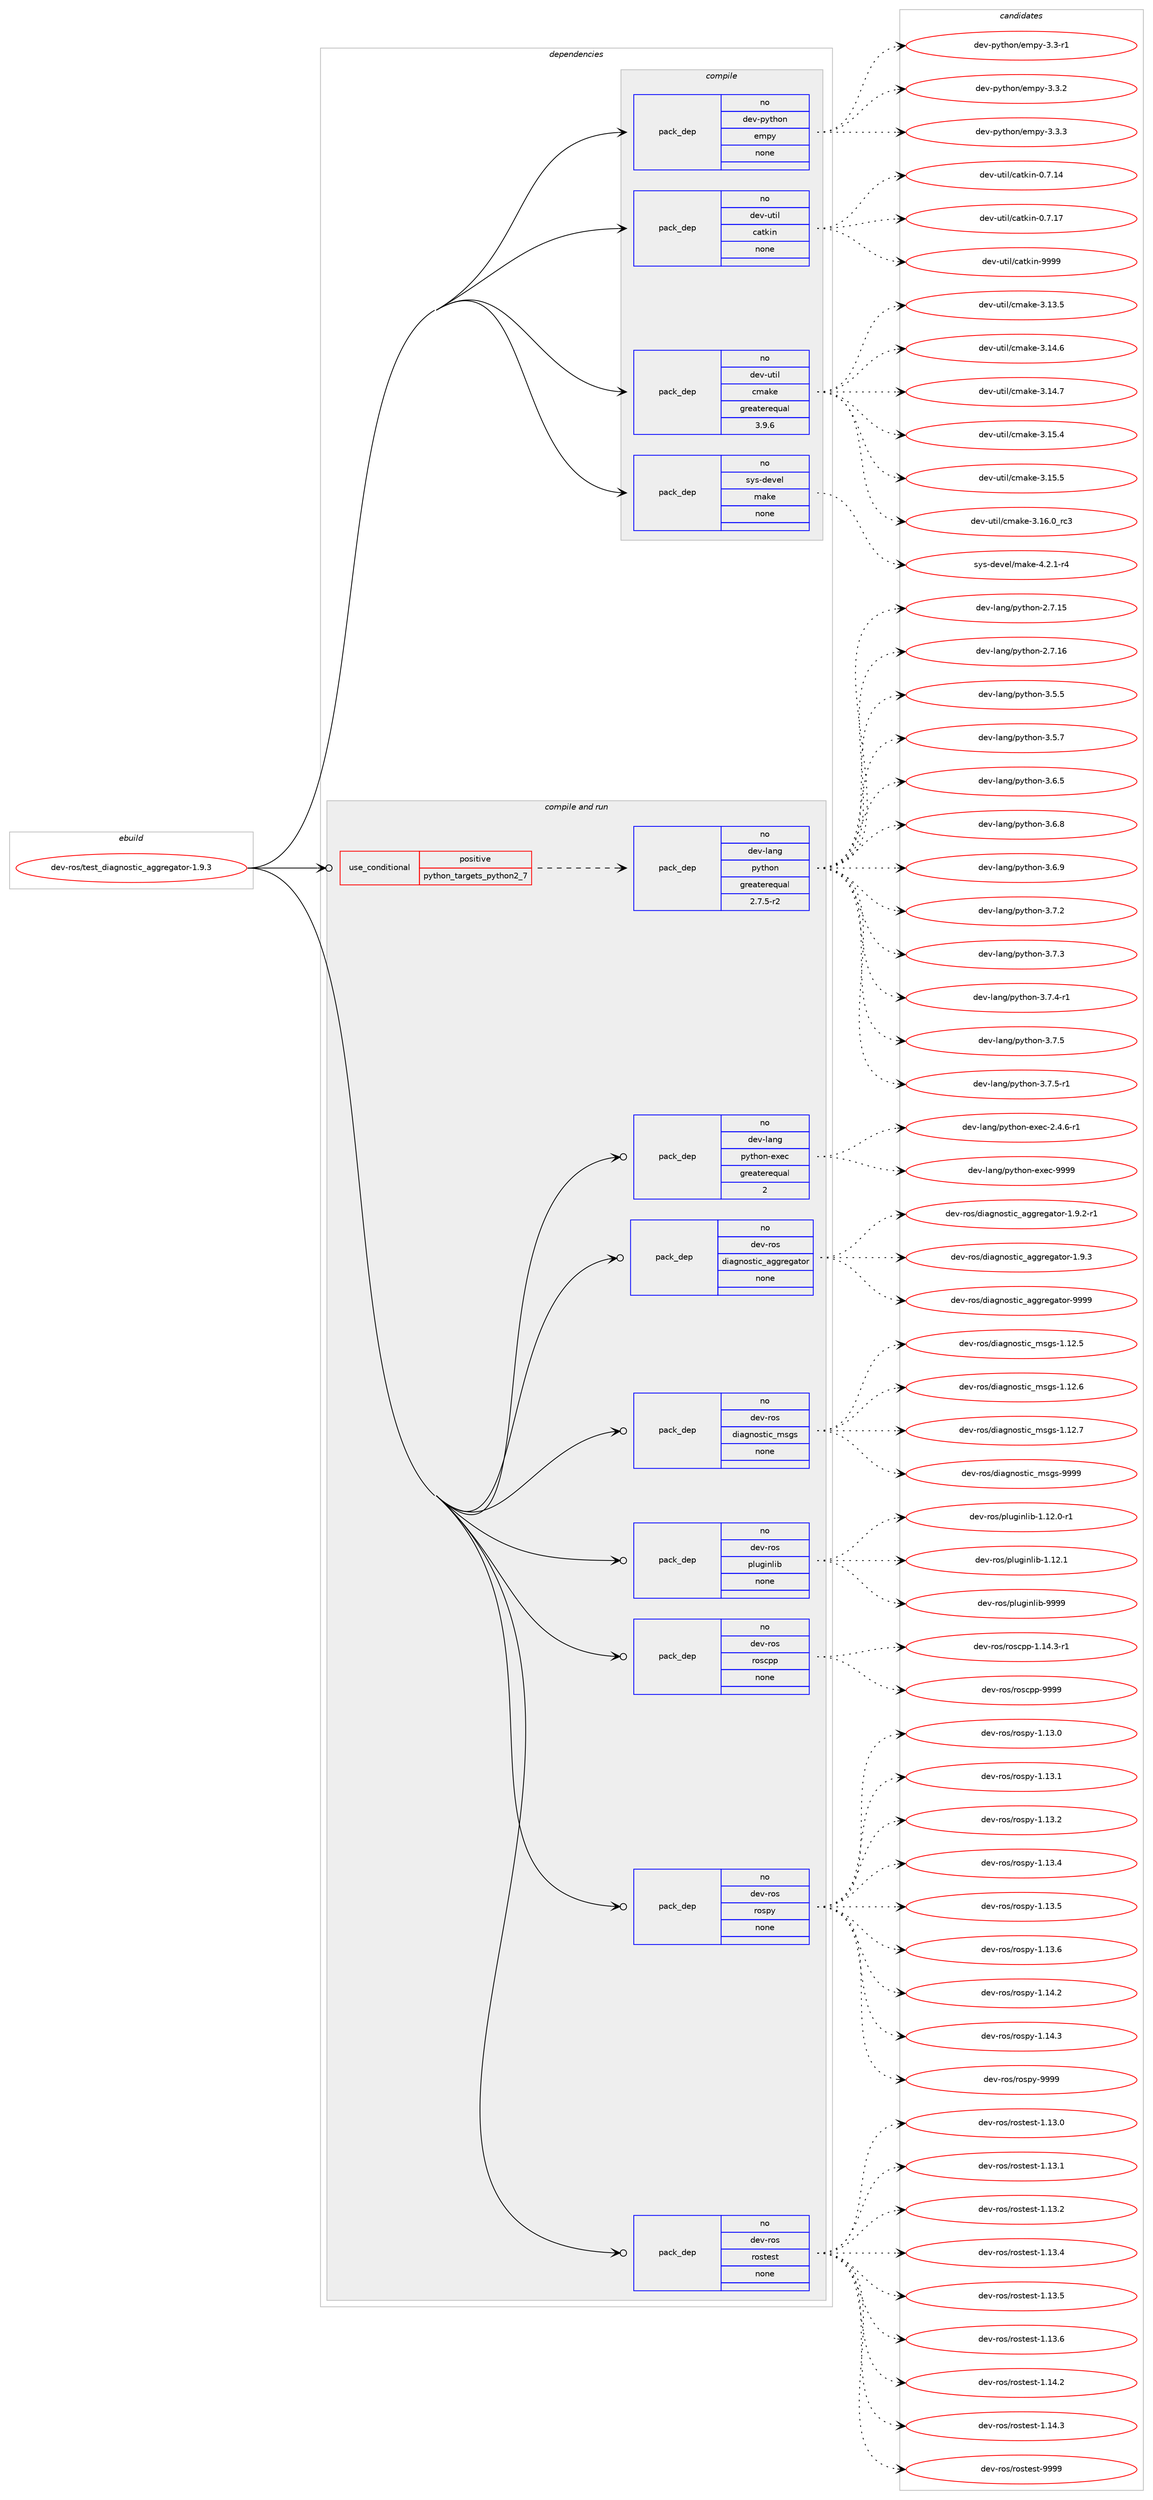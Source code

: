 digraph prolog {

# *************
# Graph options
# *************

newrank=true;
concentrate=true;
compound=true;
graph [rankdir=LR,fontname=Helvetica,fontsize=10,ranksep=1.5];#, ranksep=2.5, nodesep=0.2];
edge  [arrowhead=vee];
node  [fontname=Helvetica,fontsize=10];

# **********
# The ebuild
# **********

subgraph cluster_leftcol {
color=gray;
rank=same;
label=<<i>ebuild</i>>;
id [label="dev-ros/test_diagnostic_aggregator-1.9.3", color=red, width=4, href="../dev-ros/test_diagnostic_aggregator-1.9.3.svg"];
}

# ****************
# The dependencies
# ****************

subgraph cluster_midcol {
color=gray;
label=<<i>dependencies</i>>;
subgraph cluster_compile {
fillcolor="#eeeeee";
style=filled;
label=<<i>compile</i>>;
subgraph pack500546 {
dependency668065 [label=<<TABLE BORDER="0" CELLBORDER="1" CELLSPACING="0" CELLPADDING="4" WIDTH="220"><TR><TD ROWSPAN="6" CELLPADDING="30">pack_dep</TD></TR><TR><TD WIDTH="110">no</TD></TR><TR><TD>dev-python</TD></TR><TR><TD>empy</TD></TR><TR><TD>none</TD></TR><TR><TD></TD></TR></TABLE>>, shape=none, color=blue];
}
id:e -> dependency668065:w [weight=20,style="solid",arrowhead="vee"];
subgraph pack500547 {
dependency668066 [label=<<TABLE BORDER="0" CELLBORDER="1" CELLSPACING="0" CELLPADDING="4" WIDTH="220"><TR><TD ROWSPAN="6" CELLPADDING="30">pack_dep</TD></TR><TR><TD WIDTH="110">no</TD></TR><TR><TD>dev-util</TD></TR><TR><TD>catkin</TD></TR><TR><TD>none</TD></TR><TR><TD></TD></TR></TABLE>>, shape=none, color=blue];
}
id:e -> dependency668066:w [weight=20,style="solid",arrowhead="vee"];
subgraph pack500548 {
dependency668067 [label=<<TABLE BORDER="0" CELLBORDER="1" CELLSPACING="0" CELLPADDING="4" WIDTH="220"><TR><TD ROWSPAN="6" CELLPADDING="30">pack_dep</TD></TR><TR><TD WIDTH="110">no</TD></TR><TR><TD>dev-util</TD></TR><TR><TD>cmake</TD></TR><TR><TD>greaterequal</TD></TR><TR><TD>3.9.6</TD></TR></TABLE>>, shape=none, color=blue];
}
id:e -> dependency668067:w [weight=20,style="solid",arrowhead="vee"];
subgraph pack500549 {
dependency668068 [label=<<TABLE BORDER="0" CELLBORDER="1" CELLSPACING="0" CELLPADDING="4" WIDTH="220"><TR><TD ROWSPAN="6" CELLPADDING="30">pack_dep</TD></TR><TR><TD WIDTH="110">no</TD></TR><TR><TD>sys-devel</TD></TR><TR><TD>make</TD></TR><TR><TD>none</TD></TR><TR><TD></TD></TR></TABLE>>, shape=none, color=blue];
}
id:e -> dependency668068:w [weight=20,style="solid",arrowhead="vee"];
}
subgraph cluster_compileandrun {
fillcolor="#eeeeee";
style=filled;
label=<<i>compile and run</i>>;
subgraph cond155613 {
dependency668069 [label=<<TABLE BORDER="0" CELLBORDER="1" CELLSPACING="0" CELLPADDING="4"><TR><TD ROWSPAN="3" CELLPADDING="10">use_conditional</TD></TR><TR><TD>positive</TD></TR><TR><TD>python_targets_python2_7</TD></TR></TABLE>>, shape=none, color=red];
subgraph pack500550 {
dependency668070 [label=<<TABLE BORDER="0" CELLBORDER="1" CELLSPACING="0" CELLPADDING="4" WIDTH="220"><TR><TD ROWSPAN="6" CELLPADDING="30">pack_dep</TD></TR><TR><TD WIDTH="110">no</TD></TR><TR><TD>dev-lang</TD></TR><TR><TD>python</TD></TR><TR><TD>greaterequal</TD></TR><TR><TD>2.7.5-r2</TD></TR></TABLE>>, shape=none, color=blue];
}
dependency668069:e -> dependency668070:w [weight=20,style="dashed",arrowhead="vee"];
}
id:e -> dependency668069:w [weight=20,style="solid",arrowhead="odotvee"];
subgraph pack500551 {
dependency668071 [label=<<TABLE BORDER="0" CELLBORDER="1" CELLSPACING="0" CELLPADDING="4" WIDTH="220"><TR><TD ROWSPAN="6" CELLPADDING="30">pack_dep</TD></TR><TR><TD WIDTH="110">no</TD></TR><TR><TD>dev-lang</TD></TR><TR><TD>python-exec</TD></TR><TR><TD>greaterequal</TD></TR><TR><TD>2</TD></TR></TABLE>>, shape=none, color=blue];
}
id:e -> dependency668071:w [weight=20,style="solid",arrowhead="odotvee"];
subgraph pack500552 {
dependency668072 [label=<<TABLE BORDER="0" CELLBORDER="1" CELLSPACING="0" CELLPADDING="4" WIDTH="220"><TR><TD ROWSPAN="6" CELLPADDING="30">pack_dep</TD></TR><TR><TD WIDTH="110">no</TD></TR><TR><TD>dev-ros</TD></TR><TR><TD>diagnostic_aggregator</TD></TR><TR><TD>none</TD></TR><TR><TD></TD></TR></TABLE>>, shape=none, color=blue];
}
id:e -> dependency668072:w [weight=20,style="solid",arrowhead="odotvee"];
subgraph pack500553 {
dependency668073 [label=<<TABLE BORDER="0" CELLBORDER="1" CELLSPACING="0" CELLPADDING="4" WIDTH="220"><TR><TD ROWSPAN="6" CELLPADDING="30">pack_dep</TD></TR><TR><TD WIDTH="110">no</TD></TR><TR><TD>dev-ros</TD></TR><TR><TD>diagnostic_msgs</TD></TR><TR><TD>none</TD></TR><TR><TD></TD></TR></TABLE>>, shape=none, color=blue];
}
id:e -> dependency668073:w [weight=20,style="solid",arrowhead="odotvee"];
subgraph pack500554 {
dependency668074 [label=<<TABLE BORDER="0" CELLBORDER="1" CELLSPACING="0" CELLPADDING="4" WIDTH="220"><TR><TD ROWSPAN="6" CELLPADDING="30">pack_dep</TD></TR><TR><TD WIDTH="110">no</TD></TR><TR><TD>dev-ros</TD></TR><TR><TD>pluginlib</TD></TR><TR><TD>none</TD></TR><TR><TD></TD></TR></TABLE>>, shape=none, color=blue];
}
id:e -> dependency668074:w [weight=20,style="solid",arrowhead="odotvee"];
subgraph pack500555 {
dependency668075 [label=<<TABLE BORDER="0" CELLBORDER="1" CELLSPACING="0" CELLPADDING="4" WIDTH="220"><TR><TD ROWSPAN="6" CELLPADDING="30">pack_dep</TD></TR><TR><TD WIDTH="110">no</TD></TR><TR><TD>dev-ros</TD></TR><TR><TD>roscpp</TD></TR><TR><TD>none</TD></TR><TR><TD></TD></TR></TABLE>>, shape=none, color=blue];
}
id:e -> dependency668075:w [weight=20,style="solid",arrowhead="odotvee"];
subgraph pack500556 {
dependency668076 [label=<<TABLE BORDER="0" CELLBORDER="1" CELLSPACING="0" CELLPADDING="4" WIDTH="220"><TR><TD ROWSPAN="6" CELLPADDING="30">pack_dep</TD></TR><TR><TD WIDTH="110">no</TD></TR><TR><TD>dev-ros</TD></TR><TR><TD>rospy</TD></TR><TR><TD>none</TD></TR><TR><TD></TD></TR></TABLE>>, shape=none, color=blue];
}
id:e -> dependency668076:w [weight=20,style="solid",arrowhead="odotvee"];
subgraph pack500557 {
dependency668077 [label=<<TABLE BORDER="0" CELLBORDER="1" CELLSPACING="0" CELLPADDING="4" WIDTH="220"><TR><TD ROWSPAN="6" CELLPADDING="30">pack_dep</TD></TR><TR><TD WIDTH="110">no</TD></TR><TR><TD>dev-ros</TD></TR><TR><TD>rostest</TD></TR><TR><TD>none</TD></TR><TR><TD></TD></TR></TABLE>>, shape=none, color=blue];
}
id:e -> dependency668077:w [weight=20,style="solid",arrowhead="odotvee"];
}
subgraph cluster_run {
fillcolor="#eeeeee";
style=filled;
label=<<i>run</i>>;
}
}

# **************
# The candidates
# **************

subgraph cluster_choices {
rank=same;
color=gray;
label=<<i>candidates</i>>;

subgraph choice500546 {
color=black;
nodesep=1;
choice1001011184511212111610411111047101109112121455146514511449 [label="dev-python/empy-3.3-r1", color=red, width=4,href="../dev-python/empy-3.3-r1.svg"];
choice1001011184511212111610411111047101109112121455146514650 [label="dev-python/empy-3.3.2", color=red, width=4,href="../dev-python/empy-3.3.2.svg"];
choice1001011184511212111610411111047101109112121455146514651 [label="dev-python/empy-3.3.3", color=red, width=4,href="../dev-python/empy-3.3.3.svg"];
dependency668065:e -> choice1001011184511212111610411111047101109112121455146514511449:w [style=dotted,weight="100"];
dependency668065:e -> choice1001011184511212111610411111047101109112121455146514650:w [style=dotted,weight="100"];
dependency668065:e -> choice1001011184511212111610411111047101109112121455146514651:w [style=dotted,weight="100"];
}
subgraph choice500547 {
color=black;
nodesep=1;
choice1001011184511711610510847999711610710511045484655464952 [label="dev-util/catkin-0.7.14", color=red, width=4,href="../dev-util/catkin-0.7.14.svg"];
choice1001011184511711610510847999711610710511045484655464955 [label="dev-util/catkin-0.7.17", color=red, width=4,href="../dev-util/catkin-0.7.17.svg"];
choice100101118451171161051084799971161071051104557575757 [label="dev-util/catkin-9999", color=red, width=4,href="../dev-util/catkin-9999.svg"];
dependency668066:e -> choice1001011184511711610510847999711610710511045484655464952:w [style=dotted,weight="100"];
dependency668066:e -> choice1001011184511711610510847999711610710511045484655464955:w [style=dotted,weight="100"];
dependency668066:e -> choice100101118451171161051084799971161071051104557575757:w [style=dotted,weight="100"];
}
subgraph choice500548 {
color=black;
nodesep=1;
choice1001011184511711610510847991099710710145514649514653 [label="dev-util/cmake-3.13.5", color=red, width=4,href="../dev-util/cmake-3.13.5.svg"];
choice1001011184511711610510847991099710710145514649524654 [label="dev-util/cmake-3.14.6", color=red, width=4,href="../dev-util/cmake-3.14.6.svg"];
choice1001011184511711610510847991099710710145514649524655 [label="dev-util/cmake-3.14.7", color=red, width=4,href="../dev-util/cmake-3.14.7.svg"];
choice1001011184511711610510847991099710710145514649534652 [label="dev-util/cmake-3.15.4", color=red, width=4,href="../dev-util/cmake-3.15.4.svg"];
choice1001011184511711610510847991099710710145514649534653 [label="dev-util/cmake-3.15.5", color=red, width=4,href="../dev-util/cmake-3.15.5.svg"];
choice1001011184511711610510847991099710710145514649544648951149951 [label="dev-util/cmake-3.16.0_rc3", color=red, width=4,href="../dev-util/cmake-3.16.0_rc3.svg"];
dependency668067:e -> choice1001011184511711610510847991099710710145514649514653:w [style=dotted,weight="100"];
dependency668067:e -> choice1001011184511711610510847991099710710145514649524654:w [style=dotted,weight="100"];
dependency668067:e -> choice1001011184511711610510847991099710710145514649524655:w [style=dotted,weight="100"];
dependency668067:e -> choice1001011184511711610510847991099710710145514649534652:w [style=dotted,weight="100"];
dependency668067:e -> choice1001011184511711610510847991099710710145514649534653:w [style=dotted,weight="100"];
dependency668067:e -> choice1001011184511711610510847991099710710145514649544648951149951:w [style=dotted,weight="100"];
}
subgraph choice500549 {
color=black;
nodesep=1;
choice1151211154510010111810110847109971071014552465046494511452 [label="sys-devel/make-4.2.1-r4", color=red, width=4,href="../sys-devel/make-4.2.1-r4.svg"];
dependency668068:e -> choice1151211154510010111810110847109971071014552465046494511452:w [style=dotted,weight="100"];
}
subgraph choice500550 {
color=black;
nodesep=1;
choice10010111845108971101034711212111610411111045504655464953 [label="dev-lang/python-2.7.15", color=red, width=4,href="../dev-lang/python-2.7.15.svg"];
choice10010111845108971101034711212111610411111045504655464954 [label="dev-lang/python-2.7.16", color=red, width=4,href="../dev-lang/python-2.7.16.svg"];
choice100101118451089711010347112121116104111110455146534653 [label="dev-lang/python-3.5.5", color=red, width=4,href="../dev-lang/python-3.5.5.svg"];
choice100101118451089711010347112121116104111110455146534655 [label="dev-lang/python-3.5.7", color=red, width=4,href="../dev-lang/python-3.5.7.svg"];
choice100101118451089711010347112121116104111110455146544653 [label="dev-lang/python-3.6.5", color=red, width=4,href="../dev-lang/python-3.6.5.svg"];
choice100101118451089711010347112121116104111110455146544656 [label="dev-lang/python-3.6.8", color=red, width=4,href="../dev-lang/python-3.6.8.svg"];
choice100101118451089711010347112121116104111110455146544657 [label="dev-lang/python-3.6.9", color=red, width=4,href="../dev-lang/python-3.6.9.svg"];
choice100101118451089711010347112121116104111110455146554650 [label="dev-lang/python-3.7.2", color=red, width=4,href="../dev-lang/python-3.7.2.svg"];
choice100101118451089711010347112121116104111110455146554651 [label="dev-lang/python-3.7.3", color=red, width=4,href="../dev-lang/python-3.7.3.svg"];
choice1001011184510897110103471121211161041111104551465546524511449 [label="dev-lang/python-3.7.4-r1", color=red, width=4,href="../dev-lang/python-3.7.4-r1.svg"];
choice100101118451089711010347112121116104111110455146554653 [label="dev-lang/python-3.7.5", color=red, width=4,href="../dev-lang/python-3.7.5.svg"];
choice1001011184510897110103471121211161041111104551465546534511449 [label="dev-lang/python-3.7.5-r1", color=red, width=4,href="../dev-lang/python-3.7.5-r1.svg"];
dependency668070:e -> choice10010111845108971101034711212111610411111045504655464953:w [style=dotted,weight="100"];
dependency668070:e -> choice10010111845108971101034711212111610411111045504655464954:w [style=dotted,weight="100"];
dependency668070:e -> choice100101118451089711010347112121116104111110455146534653:w [style=dotted,weight="100"];
dependency668070:e -> choice100101118451089711010347112121116104111110455146534655:w [style=dotted,weight="100"];
dependency668070:e -> choice100101118451089711010347112121116104111110455146544653:w [style=dotted,weight="100"];
dependency668070:e -> choice100101118451089711010347112121116104111110455146544656:w [style=dotted,weight="100"];
dependency668070:e -> choice100101118451089711010347112121116104111110455146544657:w [style=dotted,weight="100"];
dependency668070:e -> choice100101118451089711010347112121116104111110455146554650:w [style=dotted,weight="100"];
dependency668070:e -> choice100101118451089711010347112121116104111110455146554651:w [style=dotted,weight="100"];
dependency668070:e -> choice1001011184510897110103471121211161041111104551465546524511449:w [style=dotted,weight="100"];
dependency668070:e -> choice100101118451089711010347112121116104111110455146554653:w [style=dotted,weight="100"];
dependency668070:e -> choice1001011184510897110103471121211161041111104551465546534511449:w [style=dotted,weight="100"];
}
subgraph choice500551 {
color=black;
nodesep=1;
choice10010111845108971101034711212111610411111045101120101994550465246544511449 [label="dev-lang/python-exec-2.4.6-r1", color=red, width=4,href="../dev-lang/python-exec-2.4.6-r1.svg"];
choice10010111845108971101034711212111610411111045101120101994557575757 [label="dev-lang/python-exec-9999", color=red, width=4,href="../dev-lang/python-exec-9999.svg"];
dependency668071:e -> choice10010111845108971101034711212111610411111045101120101994550465246544511449:w [style=dotted,weight="100"];
dependency668071:e -> choice10010111845108971101034711212111610411111045101120101994557575757:w [style=dotted,weight="100"];
}
subgraph choice500552 {
color=black;
nodesep=1;
choice100101118451141111154710010597103110111115116105999597103103114101103971161111144549465746504511449 [label="dev-ros/diagnostic_aggregator-1.9.2-r1", color=red, width=4,href="../dev-ros/diagnostic_aggregator-1.9.2-r1.svg"];
choice10010111845114111115471001059710311011111511610599959710310311410110397116111114454946574651 [label="dev-ros/diagnostic_aggregator-1.9.3", color=red, width=4,href="../dev-ros/diagnostic_aggregator-1.9.3.svg"];
choice100101118451141111154710010597103110111115116105999597103103114101103971161111144557575757 [label="dev-ros/diagnostic_aggregator-9999", color=red, width=4,href="../dev-ros/diagnostic_aggregator-9999.svg"];
dependency668072:e -> choice100101118451141111154710010597103110111115116105999597103103114101103971161111144549465746504511449:w [style=dotted,weight="100"];
dependency668072:e -> choice10010111845114111115471001059710311011111511610599959710310311410110397116111114454946574651:w [style=dotted,weight="100"];
dependency668072:e -> choice100101118451141111154710010597103110111115116105999597103103114101103971161111144557575757:w [style=dotted,weight="100"];
}
subgraph choice500553 {
color=black;
nodesep=1;
choice100101118451141111154710010597103110111115116105999510911510311545494649504653 [label="dev-ros/diagnostic_msgs-1.12.5", color=red, width=4,href="../dev-ros/diagnostic_msgs-1.12.5.svg"];
choice100101118451141111154710010597103110111115116105999510911510311545494649504654 [label="dev-ros/diagnostic_msgs-1.12.6", color=red, width=4,href="../dev-ros/diagnostic_msgs-1.12.6.svg"];
choice100101118451141111154710010597103110111115116105999510911510311545494649504655 [label="dev-ros/diagnostic_msgs-1.12.7", color=red, width=4,href="../dev-ros/diagnostic_msgs-1.12.7.svg"];
choice10010111845114111115471001059710311011111511610599951091151031154557575757 [label="dev-ros/diagnostic_msgs-9999", color=red, width=4,href="../dev-ros/diagnostic_msgs-9999.svg"];
dependency668073:e -> choice100101118451141111154710010597103110111115116105999510911510311545494649504653:w [style=dotted,weight="100"];
dependency668073:e -> choice100101118451141111154710010597103110111115116105999510911510311545494649504654:w [style=dotted,weight="100"];
dependency668073:e -> choice100101118451141111154710010597103110111115116105999510911510311545494649504655:w [style=dotted,weight="100"];
dependency668073:e -> choice10010111845114111115471001059710311011111511610599951091151031154557575757:w [style=dotted,weight="100"];
}
subgraph choice500554 {
color=black;
nodesep=1;
choice100101118451141111154711210811710310511010810598454946495046484511449 [label="dev-ros/pluginlib-1.12.0-r1", color=red, width=4,href="../dev-ros/pluginlib-1.12.0-r1.svg"];
choice10010111845114111115471121081171031051101081059845494649504649 [label="dev-ros/pluginlib-1.12.1", color=red, width=4,href="../dev-ros/pluginlib-1.12.1.svg"];
choice1001011184511411111547112108117103105110108105984557575757 [label="dev-ros/pluginlib-9999", color=red, width=4,href="../dev-ros/pluginlib-9999.svg"];
dependency668074:e -> choice100101118451141111154711210811710310511010810598454946495046484511449:w [style=dotted,weight="100"];
dependency668074:e -> choice10010111845114111115471121081171031051101081059845494649504649:w [style=dotted,weight="100"];
dependency668074:e -> choice1001011184511411111547112108117103105110108105984557575757:w [style=dotted,weight="100"];
}
subgraph choice500555 {
color=black;
nodesep=1;
choice100101118451141111154711411111599112112454946495246514511449 [label="dev-ros/roscpp-1.14.3-r1", color=red, width=4,href="../dev-ros/roscpp-1.14.3-r1.svg"];
choice1001011184511411111547114111115991121124557575757 [label="dev-ros/roscpp-9999", color=red, width=4,href="../dev-ros/roscpp-9999.svg"];
dependency668075:e -> choice100101118451141111154711411111599112112454946495246514511449:w [style=dotted,weight="100"];
dependency668075:e -> choice1001011184511411111547114111115991121124557575757:w [style=dotted,weight="100"];
}
subgraph choice500556 {
color=black;
nodesep=1;
choice100101118451141111154711411111511212145494649514648 [label="dev-ros/rospy-1.13.0", color=red, width=4,href="../dev-ros/rospy-1.13.0.svg"];
choice100101118451141111154711411111511212145494649514649 [label="dev-ros/rospy-1.13.1", color=red, width=4,href="../dev-ros/rospy-1.13.1.svg"];
choice100101118451141111154711411111511212145494649514650 [label="dev-ros/rospy-1.13.2", color=red, width=4,href="../dev-ros/rospy-1.13.2.svg"];
choice100101118451141111154711411111511212145494649514652 [label="dev-ros/rospy-1.13.4", color=red, width=4,href="../dev-ros/rospy-1.13.4.svg"];
choice100101118451141111154711411111511212145494649514653 [label="dev-ros/rospy-1.13.5", color=red, width=4,href="../dev-ros/rospy-1.13.5.svg"];
choice100101118451141111154711411111511212145494649514654 [label="dev-ros/rospy-1.13.6", color=red, width=4,href="../dev-ros/rospy-1.13.6.svg"];
choice100101118451141111154711411111511212145494649524650 [label="dev-ros/rospy-1.14.2", color=red, width=4,href="../dev-ros/rospy-1.14.2.svg"];
choice100101118451141111154711411111511212145494649524651 [label="dev-ros/rospy-1.14.3", color=red, width=4,href="../dev-ros/rospy-1.14.3.svg"];
choice10010111845114111115471141111151121214557575757 [label="dev-ros/rospy-9999", color=red, width=4,href="../dev-ros/rospy-9999.svg"];
dependency668076:e -> choice100101118451141111154711411111511212145494649514648:w [style=dotted,weight="100"];
dependency668076:e -> choice100101118451141111154711411111511212145494649514649:w [style=dotted,weight="100"];
dependency668076:e -> choice100101118451141111154711411111511212145494649514650:w [style=dotted,weight="100"];
dependency668076:e -> choice100101118451141111154711411111511212145494649514652:w [style=dotted,weight="100"];
dependency668076:e -> choice100101118451141111154711411111511212145494649514653:w [style=dotted,weight="100"];
dependency668076:e -> choice100101118451141111154711411111511212145494649514654:w [style=dotted,weight="100"];
dependency668076:e -> choice100101118451141111154711411111511212145494649524650:w [style=dotted,weight="100"];
dependency668076:e -> choice100101118451141111154711411111511212145494649524651:w [style=dotted,weight="100"];
dependency668076:e -> choice10010111845114111115471141111151121214557575757:w [style=dotted,weight="100"];
}
subgraph choice500557 {
color=black;
nodesep=1;
choice100101118451141111154711411111511610111511645494649514648 [label="dev-ros/rostest-1.13.0", color=red, width=4,href="../dev-ros/rostest-1.13.0.svg"];
choice100101118451141111154711411111511610111511645494649514649 [label="dev-ros/rostest-1.13.1", color=red, width=4,href="../dev-ros/rostest-1.13.1.svg"];
choice100101118451141111154711411111511610111511645494649514650 [label="dev-ros/rostest-1.13.2", color=red, width=4,href="../dev-ros/rostest-1.13.2.svg"];
choice100101118451141111154711411111511610111511645494649514652 [label="dev-ros/rostest-1.13.4", color=red, width=4,href="../dev-ros/rostest-1.13.4.svg"];
choice100101118451141111154711411111511610111511645494649514653 [label="dev-ros/rostest-1.13.5", color=red, width=4,href="../dev-ros/rostest-1.13.5.svg"];
choice100101118451141111154711411111511610111511645494649514654 [label="dev-ros/rostest-1.13.6", color=red, width=4,href="../dev-ros/rostest-1.13.6.svg"];
choice100101118451141111154711411111511610111511645494649524650 [label="dev-ros/rostest-1.14.2", color=red, width=4,href="../dev-ros/rostest-1.14.2.svg"];
choice100101118451141111154711411111511610111511645494649524651 [label="dev-ros/rostest-1.14.3", color=red, width=4,href="../dev-ros/rostest-1.14.3.svg"];
choice10010111845114111115471141111151161011151164557575757 [label="dev-ros/rostest-9999", color=red, width=4,href="../dev-ros/rostest-9999.svg"];
dependency668077:e -> choice100101118451141111154711411111511610111511645494649514648:w [style=dotted,weight="100"];
dependency668077:e -> choice100101118451141111154711411111511610111511645494649514649:w [style=dotted,weight="100"];
dependency668077:e -> choice100101118451141111154711411111511610111511645494649514650:w [style=dotted,weight="100"];
dependency668077:e -> choice100101118451141111154711411111511610111511645494649514652:w [style=dotted,weight="100"];
dependency668077:e -> choice100101118451141111154711411111511610111511645494649514653:w [style=dotted,weight="100"];
dependency668077:e -> choice100101118451141111154711411111511610111511645494649514654:w [style=dotted,weight="100"];
dependency668077:e -> choice100101118451141111154711411111511610111511645494649524650:w [style=dotted,weight="100"];
dependency668077:e -> choice100101118451141111154711411111511610111511645494649524651:w [style=dotted,weight="100"];
dependency668077:e -> choice10010111845114111115471141111151161011151164557575757:w [style=dotted,weight="100"];
}
}

}
